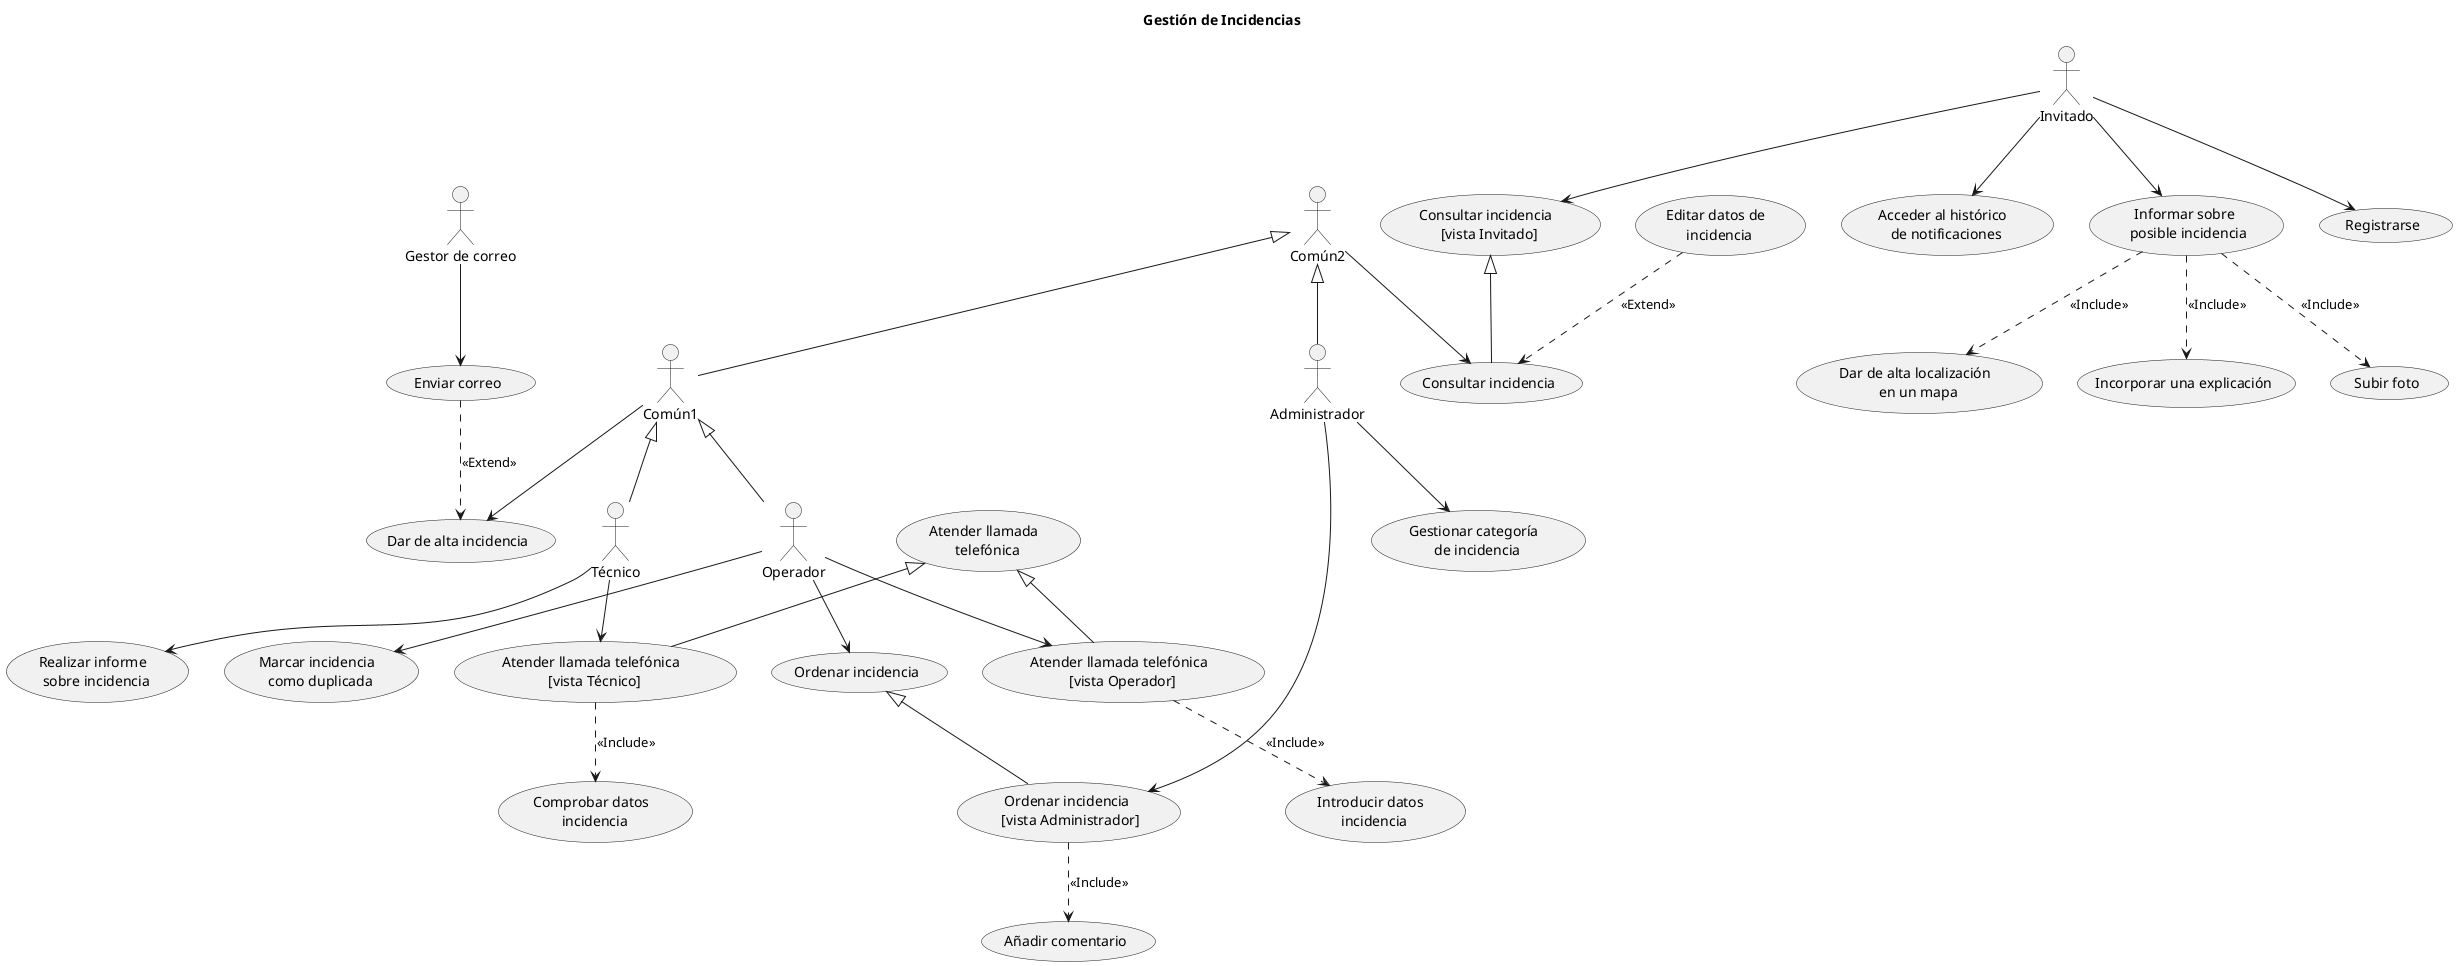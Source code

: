 @startuml gestion_de_incidencias
title Gestión de Incidencias

:Administrador: as A1
:Común1: as A2
:Común2: as A3
:Gestor de correo: as A4
:Invitado: as A5
:Operador: as A6
:Técnico: as A7

(Acceder al histórico \n de notificaciones) as UC1
(Añadir comentario) as UC2
(Atender llamada \n telefónica) as UC3
(Atender llamada telefónica \n [vista Operador]) as UC4
(Atender llamada telefónica \n [vista Técnico]) as UC5
(Comprobar datos \n incidencia) as UC6
(Consultar incidencia) as UC7
(Consultar incidencia \n [vista Invitado]) as UC8
(Dar de alta incidencia) as UC9
(Dar de alta localización \n en un mapa) as UC10
(Editar datos de \n incidencia) as UC11
(Enviar correo) as UC12
(Gestionar categoría \n de incidencia) as UC13
(Incorporar una explicación) as UC14
(Informar sobre \n posible incidencia) as UC15
(Introducir datos \n incidencia) as UC16
(Marcar incidencia \n como duplicada) as UC17
(Ordenar incidencia) as UC18
(Ordenar incidencia \n [vista Administrador]) as UC19
(Realizar informe \n sobre incidencia) as UC20
(Registrarse) as UC21
(Subir foto) as UC22

A1 --> UC13
A1 --> UC19
A2 --> UC9
A3 --> UC7
A4 --> UC12
A5 --> UC1
A5 --> UC8
A5 --> UC15
A5 --> UC21
A6 --> UC4
A6 --> UC17
A6 --> UC18
A7 --> UC5
A7 --> UC20

A2 <|-- A6
A2 <|-- A7
A3 <|-- A1
A3 <|-- A2
UC3 <|-- UC4
UC3 <|-- UC5
UC8 <|-- UC7
UC18 <|-- UC19

UC11 ..> UC7 : <<Extend>>
UC12 ..> UC9 : <<Extend>>

UC4 ..> UC16 : <<Include>>
UC5 ..> UC6 : <<Include>>
UC15 ..> UC10 : <<Include>>
UC15 ..> UC14 : <<Include>>
UC15 ..> UC22 : <<Include>>
UC19 ..> UC2 : <<Include>>

@enduml